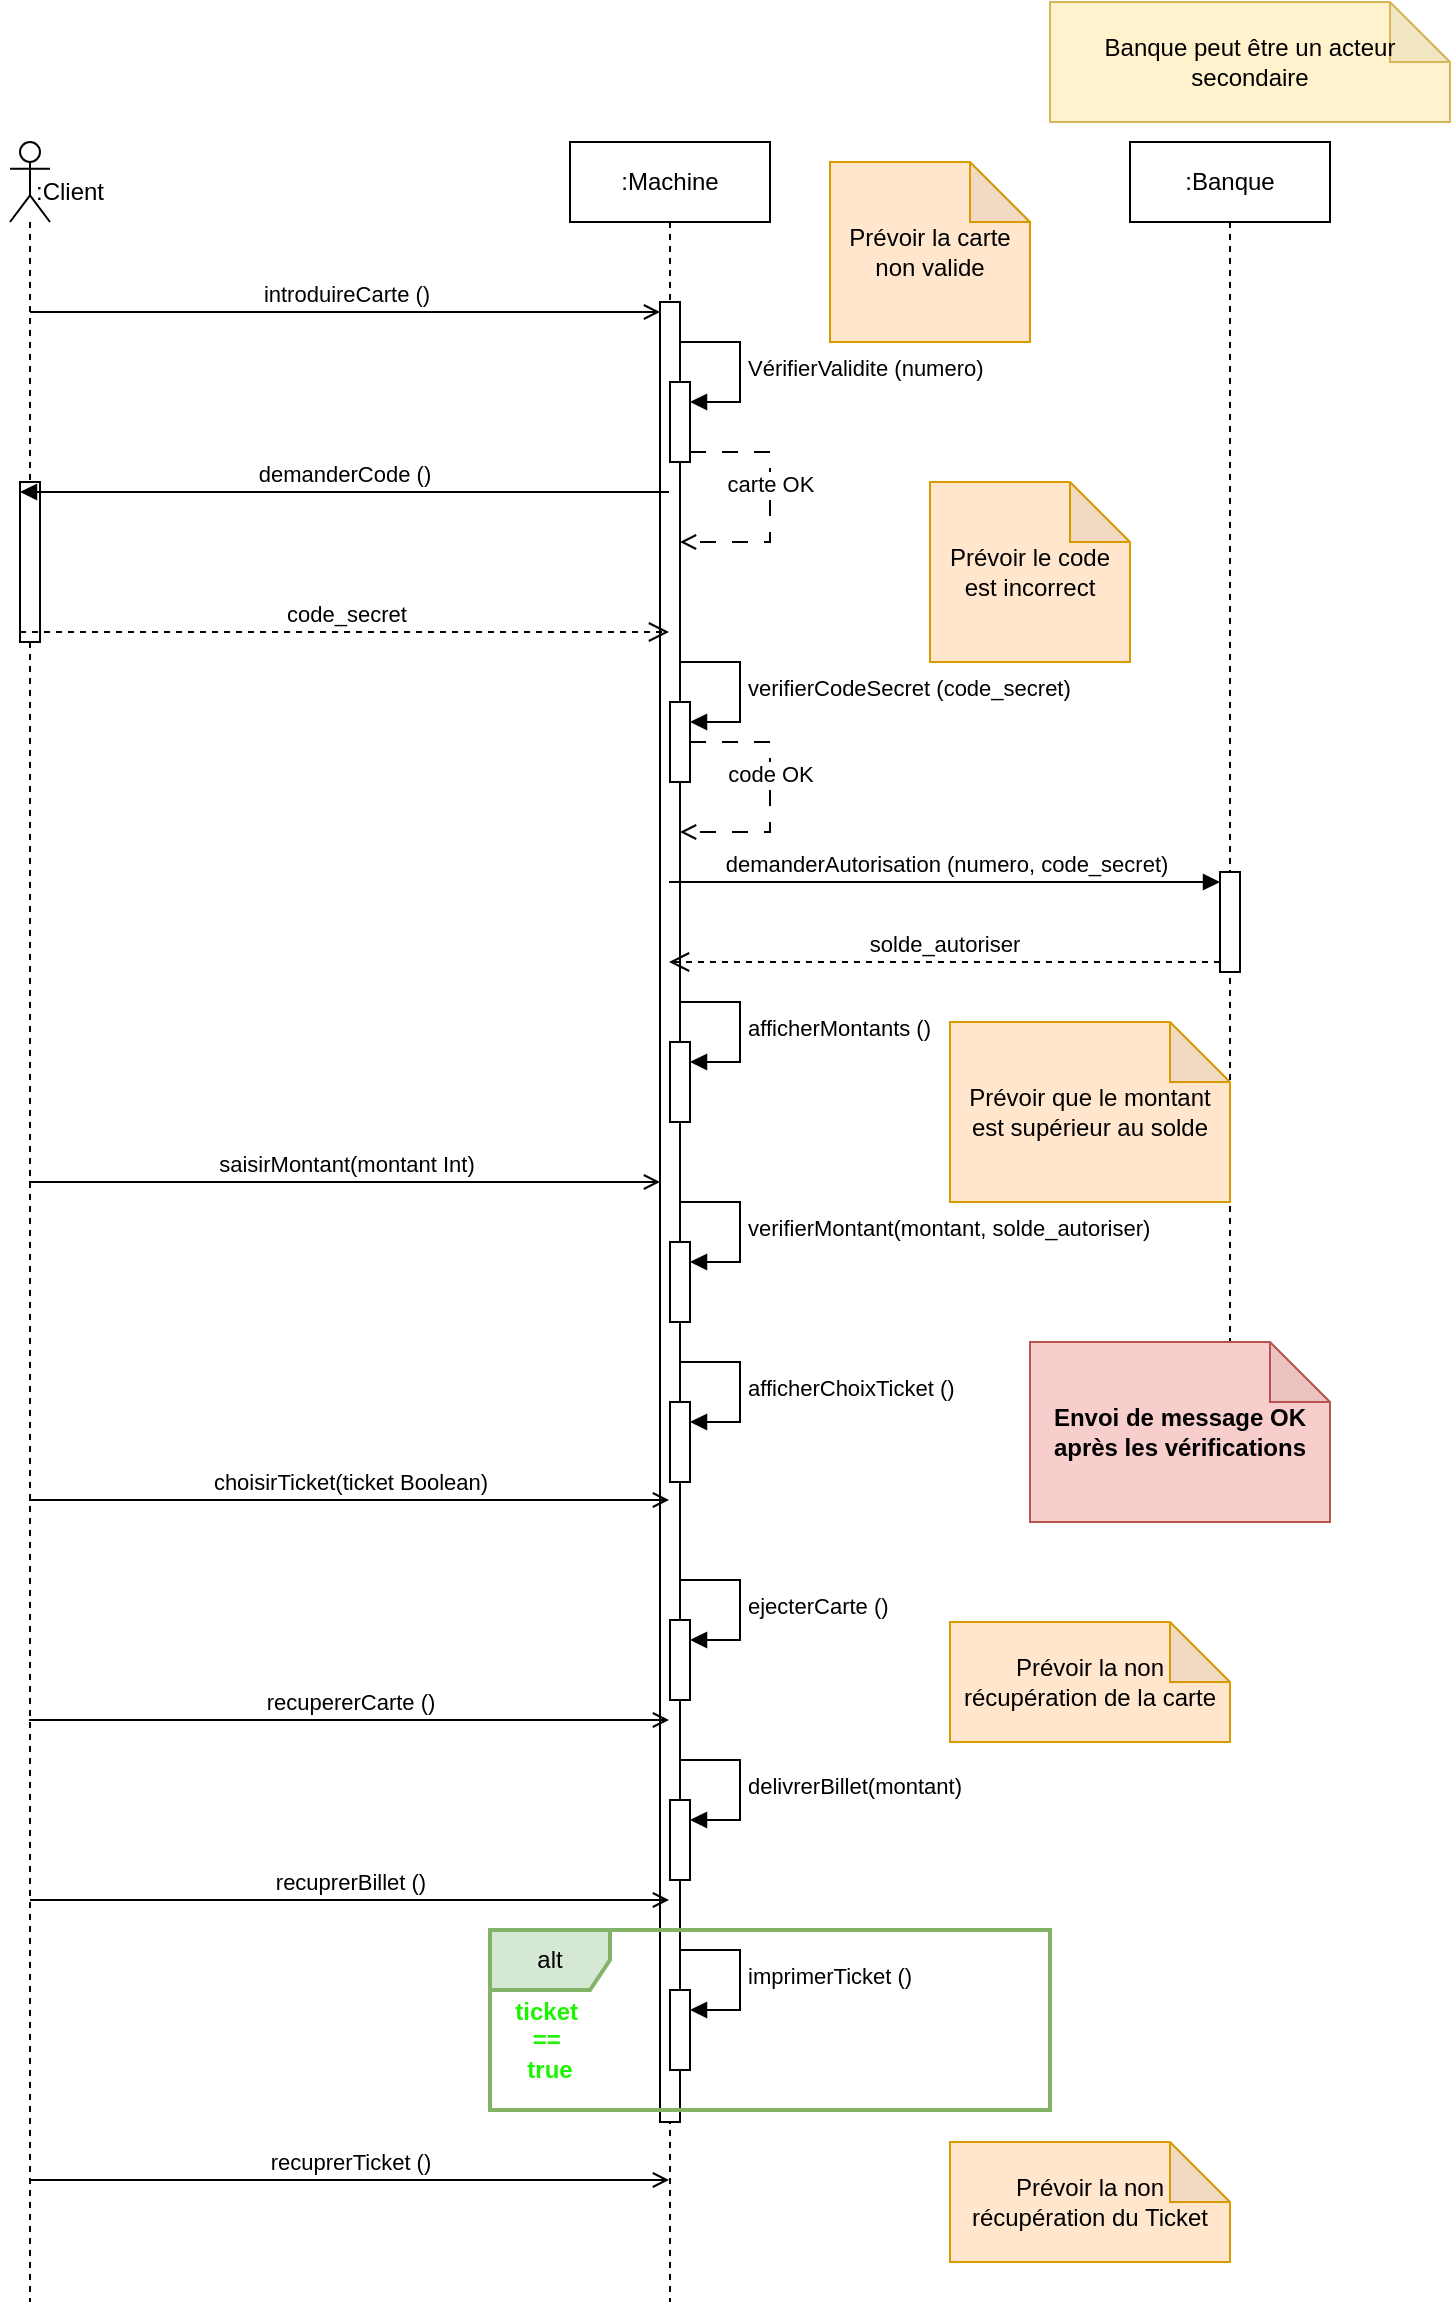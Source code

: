 <mxfile version="27.0.6">
  <diagram name="Page-1" id="tAxS5WnO4Zglxma8KiiK">
    <mxGraphModel dx="525" dy="918" grid="1" gridSize="10" guides="1" tooltips="1" connect="1" arrows="1" fold="1" page="1" pageScale="1" pageWidth="827" pageHeight="1169" math="0" shadow="0">
      <root>
        <mxCell id="0" />
        <mxCell id="1" parent="0" />
        <mxCell id="MTxBIC-41gyzcu3u_ZrO-2" value="" style="shape=umlLifeline;perimeter=lifelinePerimeter;whiteSpace=wrap;html=1;container=1;dropTarget=0;collapsible=0;recursiveResize=0;outlineConnect=0;portConstraint=eastwest;newEdgeStyle={&quot;curved&quot;:0,&quot;rounded&quot;:0};participant=umlActor;" parent="1" vertex="1">
          <mxGeometry x="90" y="80" width="20" height="1080" as="geometry" />
        </mxCell>
        <mxCell id="MTxBIC-41gyzcu3u_ZrO-11" value="" style="html=1;points=[[0,0,0,0,5],[0,1,0,0,-5],[1,0,0,0,5],[1,1,0,0,-5]];perimeter=orthogonalPerimeter;outlineConnect=0;targetShapes=umlLifeline;portConstraint=eastwest;newEdgeStyle={&quot;curved&quot;:0,&quot;rounded&quot;:0};" parent="MTxBIC-41gyzcu3u_ZrO-2" vertex="1">
          <mxGeometry x="5" y="170" width="10" height="80" as="geometry" />
        </mxCell>
        <mxCell id="MTxBIC-41gyzcu3u_ZrO-3" value=":Machine" style="shape=umlLifeline;perimeter=lifelinePerimeter;whiteSpace=wrap;html=1;container=1;dropTarget=0;collapsible=0;recursiveResize=0;outlineConnect=0;portConstraint=eastwest;newEdgeStyle={&quot;curved&quot;:0,&quot;rounded&quot;:0};" parent="1" vertex="1">
          <mxGeometry x="370" y="80" width="100" height="1080" as="geometry" />
        </mxCell>
        <mxCell id="MTxBIC-41gyzcu3u_ZrO-8" value="" style="html=1;points=[[0,0,0,0,5],[0,1,0,0,-5],[1,0,0,0,5],[1,1,0,0,-5]];perimeter=orthogonalPerimeter;outlineConnect=0;targetShapes=umlLifeline;portConstraint=eastwest;newEdgeStyle={&quot;curved&quot;:0,&quot;rounded&quot;:0};" parent="MTxBIC-41gyzcu3u_ZrO-3" vertex="1">
          <mxGeometry x="45" y="80" width="10" height="910" as="geometry" />
        </mxCell>
        <mxCell id="MTxBIC-41gyzcu3u_ZrO-9" value="" style="html=1;points=[[0,0,0,0,5],[0,1,0,0,-5],[1,0,0,0,5],[1,1,0,0,-5]];perimeter=orthogonalPerimeter;outlineConnect=0;targetShapes=umlLifeline;portConstraint=eastwest;newEdgeStyle={&quot;curved&quot;:0,&quot;rounded&quot;:0};" parent="MTxBIC-41gyzcu3u_ZrO-3" vertex="1">
          <mxGeometry x="50" y="120" width="10" height="40" as="geometry" />
        </mxCell>
        <mxCell id="MTxBIC-41gyzcu3u_ZrO-10" value="VérifierValidite (numero)" style="html=1;align=left;spacingLeft=2;endArrow=block;rounded=0;edgeStyle=orthogonalEdgeStyle;curved=0;rounded=0;" parent="MTxBIC-41gyzcu3u_ZrO-3" target="MTxBIC-41gyzcu3u_ZrO-9" edge="1">
          <mxGeometry relative="1" as="geometry">
            <mxPoint x="55" y="100" as="sourcePoint" />
            <Array as="points">
              <mxPoint x="85" y="130" />
            </Array>
          </mxGeometry>
        </mxCell>
        <mxCell id="MTxBIC-41gyzcu3u_ZrO-14" value="" style="html=1;points=[[0,0,0,0,5],[0,1,0,0,-5],[1,0,0,0,5],[1,1,0,0,-5]];perimeter=orthogonalPerimeter;outlineConnect=0;targetShapes=umlLifeline;portConstraint=eastwest;newEdgeStyle={&quot;curved&quot;:0,&quot;rounded&quot;:0};" parent="MTxBIC-41gyzcu3u_ZrO-3" vertex="1">
          <mxGeometry x="50" y="280" width="10" height="40" as="geometry" />
        </mxCell>
        <mxCell id="MTxBIC-41gyzcu3u_ZrO-15" value="verifierCodeSecret (code_secret)" style="html=1;align=left;spacingLeft=2;endArrow=block;rounded=0;edgeStyle=orthogonalEdgeStyle;curved=0;rounded=0;" parent="MTxBIC-41gyzcu3u_ZrO-3" target="MTxBIC-41gyzcu3u_ZrO-14" edge="1">
          <mxGeometry relative="1" as="geometry">
            <mxPoint x="55" y="260" as="sourcePoint" />
            <Array as="points">
              <mxPoint x="85" y="290" />
            </Array>
          </mxGeometry>
        </mxCell>
        <mxCell id="MTxBIC-41gyzcu3u_ZrO-22" value="" style="html=1;points=[[0,0,0,0,5],[0,1,0,0,-5],[1,0,0,0,5],[1,1,0,0,-5]];perimeter=orthogonalPerimeter;outlineConnect=0;targetShapes=umlLifeline;portConstraint=eastwest;newEdgeStyle={&quot;curved&quot;:0,&quot;rounded&quot;:0};" parent="MTxBIC-41gyzcu3u_ZrO-3" vertex="1">
          <mxGeometry x="50" y="550" width="10" height="40" as="geometry" />
        </mxCell>
        <mxCell id="MTxBIC-41gyzcu3u_ZrO-23" value="verifierMontant(montant, solde_autoriser)&amp;nbsp;" style="html=1;align=left;spacingLeft=2;endArrow=block;rounded=0;edgeStyle=orthogonalEdgeStyle;curved=0;rounded=0;" parent="MTxBIC-41gyzcu3u_ZrO-3" target="MTxBIC-41gyzcu3u_ZrO-22" edge="1">
          <mxGeometry relative="1" as="geometry">
            <mxPoint x="55" y="530" as="sourcePoint" />
            <Array as="points">
              <mxPoint x="85" y="560" />
            </Array>
          </mxGeometry>
        </mxCell>
        <mxCell id="MTxBIC-41gyzcu3u_ZrO-28" value="" style="html=1;points=[[0,0,0,0,5],[0,1,0,0,-5],[1,0,0,0,5],[1,1,0,0,-5]];perimeter=orthogonalPerimeter;outlineConnect=0;targetShapes=umlLifeline;portConstraint=eastwest;newEdgeStyle={&quot;curved&quot;:0,&quot;rounded&quot;:0};" parent="MTxBIC-41gyzcu3u_ZrO-3" vertex="1">
          <mxGeometry x="50" y="924" width="10" height="40" as="geometry" />
        </mxCell>
        <mxCell id="MTxBIC-41gyzcu3u_ZrO-29" value="imprimerTicket ()" style="html=1;align=left;spacingLeft=2;endArrow=block;rounded=0;edgeStyle=orthogonalEdgeStyle;curved=0;rounded=0;" parent="MTxBIC-41gyzcu3u_ZrO-3" target="MTxBIC-41gyzcu3u_ZrO-28" edge="1">
          <mxGeometry relative="1" as="geometry">
            <mxPoint x="55" y="904" as="sourcePoint" />
            <Array as="points">
              <mxPoint x="85" y="934" />
            </Array>
          </mxGeometry>
        </mxCell>
        <mxCell id="MTxBIC-41gyzcu3u_ZrO-32" value="" style="html=1;points=[[0,0,0,0,5],[0,1,0,0,-5],[1,0,0,0,5],[1,1,0,0,-5]];perimeter=orthogonalPerimeter;outlineConnect=0;targetShapes=umlLifeline;portConstraint=eastwest;newEdgeStyle={&quot;curved&quot;:0,&quot;rounded&quot;:0};" parent="MTxBIC-41gyzcu3u_ZrO-3" vertex="1">
          <mxGeometry x="50" y="739" width="10" height="40" as="geometry" />
        </mxCell>
        <mxCell id="MTxBIC-41gyzcu3u_ZrO-33" value="ejecterCarte ()" style="html=1;align=left;spacingLeft=2;endArrow=block;rounded=0;edgeStyle=orthogonalEdgeStyle;curved=0;rounded=0;" parent="MTxBIC-41gyzcu3u_ZrO-3" target="MTxBIC-41gyzcu3u_ZrO-32" edge="1">
          <mxGeometry relative="1" as="geometry">
            <mxPoint x="55" y="719" as="sourcePoint" />
            <Array as="points">
              <mxPoint x="85" y="749" />
            </Array>
          </mxGeometry>
        </mxCell>
        <mxCell id="0fCRNWsEfyekTMdkp-KH-1" value="" style="html=1;points=[[0,0,0,0,5],[0,1,0,0,-5],[1,0,0,0,5],[1,1,0,0,-5]];perimeter=orthogonalPerimeter;outlineConnect=0;targetShapes=umlLifeline;portConstraint=eastwest;newEdgeStyle={&quot;curved&quot;:0,&quot;rounded&quot;:0};" parent="MTxBIC-41gyzcu3u_ZrO-3" vertex="1">
          <mxGeometry x="50" y="829" width="10" height="40" as="geometry" />
        </mxCell>
        <mxCell id="0fCRNWsEfyekTMdkp-KH-2" value="delivrerBillet(montant)" style="html=1;align=left;spacingLeft=2;endArrow=block;rounded=0;edgeStyle=orthogonalEdgeStyle;curved=0;rounded=0;" parent="MTxBIC-41gyzcu3u_ZrO-3" target="0fCRNWsEfyekTMdkp-KH-1" edge="1">
          <mxGeometry relative="1" as="geometry">
            <mxPoint x="55" y="809" as="sourcePoint" />
            <Array as="points">
              <mxPoint x="85" y="839" />
            </Array>
          </mxGeometry>
        </mxCell>
        <mxCell id="0fCRNWsEfyekTMdkp-KH-5" value="" style="html=1;points=[[0,0,0,0,5],[0,1,0,0,-5],[1,0,0,0,5],[1,1,0,0,-5]];perimeter=orthogonalPerimeter;outlineConnect=0;targetShapes=umlLifeline;portConstraint=eastwest;newEdgeStyle={&quot;curved&quot;:0,&quot;rounded&quot;:0};" parent="MTxBIC-41gyzcu3u_ZrO-3" vertex="1">
          <mxGeometry x="50" y="450" width="10" height="40" as="geometry" />
        </mxCell>
        <mxCell id="0fCRNWsEfyekTMdkp-KH-6" value="afficherMontants ()" style="html=1;align=left;spacingLeft=2;endArrow=block;rounded=0;edgeStyle=orthogonalEdgeStyle;curved=0;rounded=0;" parent="MTxBIC-41gyzcu3u_ZrO-3" target="0fCRNWsEfyekTMdkp-KH-5" edge="1">
          <mxGeometry relative="1" as="geometry">
            <mxPoint x="55" y="430" as="sourcePoint" />
            <Array as="points">
              <mxPoint x="85" y="460" />
            </Array>
          </mxGeometry>
        </mxCell>
        <mxCell id="TnW1kgTgAkaIrPSgYHic-5" value="" style="html=1;points=[[0,0,0,0,5],[0,1,0,0,-5],[1,0,0,0,5],[1,1,0,0,-5]];perimeter=orthogonalPerimeter;outlineConnect=0;targetShapes=umlLifeline;portConstraint=eastwest;newEdgeStyle={&quot;curved&quot;:0,&quot;rounded&quot;:0};" vertex="1" parent="MTxBIC-41gyzcu3u_ZrO-3">
          <mxGeometry x="50" y="630" width="10" height="40" as="geometry" />
        </mxCell>
        <mxCell id="TnW1kgTgAkaIrPSgYHic-6" value="afficherChoixTicket ()" style="html=1;align=left;spacingLeft=2;endArrow=block;rounded=0;edgeStyle=orthogonalEdgeStyle;curved=0;rounded=0;" edge="1" target="TnW1kgTgAkaIrPSgYHic-5" parent="MTxBIC-41gyzcu3u_ZrO-3">
          <mxGeometry relative="1" as="geometry">
            <mxPoint x="55" y="610" as="sourcePoint" />
            <Array as="points">
              <mxPoint x="85" y="640" />
            </Array>
          </mxGeometry>
        </mxCell>
        <mxCell id="TnW1kgTgAkaIrPSgYHic-10" value="carte OK" style="html=1;verticalAlign=bottom;endArrow=open;curved=0;rounded=0;exitX=1;exitY=1;exitDx=0;exitDy=-5;exitPerimeter=0;endFill=0;dashed=1;dashPattern=8 8;" edge="1" parent="MTxBIC-41gyzcu3u_ZrO-3" source="MTxBIC-41gyzcu3u_ZrO-9" target="MTxBIC-41gyzcu3u_ZrO-8">
          <mxGeometry width="80" relative="1" as="geometry">
            <mxPoint x="-50" y="280" as="sourcePoint" />
            <mxPoint x="30" y="280" as="targetPoint" />
            <Array as="points">
              <mxPoint x="100" y="155" />
              <mxPoint x="100" y="200" />
            </Array>
          </mxGeometry>
        </mxCell>
        <mxCell id="MTxBIC-41gyzcu3u_ZrO-5" value=":Banque" style="shape=umlLifeline;perimeter=lifelinePerimeter;whiteSpace=wrap;html=1;container=1;dropTarget=0;collapsible=0;recursiveResize=0;outlineConnect=0;portConstraint=eastwest;newEdgeStyle={&quot;curved&quot;:0,&quot;rounded&quot;:0};" parent="1" vertex="1">
          <mxGeometry x="650" y="80" width="100" height="600" as="geometry" />
        </mxCell>
        <mxCell id="MTxBIC-41gyzcu3u_ZrO-18" value="" style="html=1;points=[[0,0,0,0,5],[0,1,0,0,-5],[1,0,0,0,5],[1,1,0,0,-5]];perimeter=orthogonalPerimeter;outlineConnect=0;targetShapes=umlLifeline;portConstraint=eastwest;newEdgeStyle={&quot;curved&quot;:0,&quot;rounded&quot;:0};" parent="MTxBIC-41gyzcu3u_ZrO-5" vertex="1">
          <mxGeometry x="45" y="365" width="10" height="50" as="geometry" />
        </mxCell>
        <mxCell id="MTxBIC-41gyzcu3u_ZrO-7" value="introduireCarte ()" style="html=1;verticalAlign=bottom;endArrow=open;curved=0;rounded=0;entryX=0;entryY=0;entryDx=0;entryDy=5;entryPerimeter=0;endFill=0;" parent="1" source="MTxBIC-41gyzcu3u_ZrO-2" target="MTxBIC-41gyzcu3u_ZrO-8" edge="1">
          <mxGeometry width="80" relative="1" as="geometry">
            <mxPoint x="170" y="220" as="sourcePoint" />
            <mxPoint x="335" y="205" as="targetPoint" />
          </mxGeometry>
        </mxCell>
        <mxCell id="MTxBIC-41gyzcu3u_ZrO-12" value="demanderCode ()" style="html=1;verticalAlign=bottom;endArrow=block;curved=0;rounded=0;entryX=0;entryY=0;entryDx=0;entryDy=5;" parent="1" source="MTxBIC-41gyzcu3u_ZrO-3" target="MTxBIC-41gyzcu3u_ZrO-11" edge="1">
          <mxGeometry relative="1" as="geometry">
            <mxPoint x="160" y="255" as="sourcePoint" />
          </mxGeometry>
        </mxCell>
        <mxCell id="MTxBIC-41gyzcu3u_ZrO-13" value="code_secret" style="html=1;verticalAlign=bottom;endArrow=open;dashed=1;endSize=8;curved=0;rounded=0;exitX=0;exitY=1;exitDx=0;exitDy=-5;" parent="1" source="MTxBIC-41gyzcu3u_ZrO-11" target="MTxBIC-41gyzcu3u_ZrO-3" edge="1">
          <mxGeometry relative="1" as="geometry">
            <mxPoint x="160" y="325" as="targetPoint" />
          </mxGeometry>
        </mxCell>
        <mxCell id="MTxBIC-41gyzcu3u_ZrO-19" value="demanderAutorisation (numero, code_secret)" style="html=1;verticalAlign=bottom;endArrow=block;curved=0;rounded=0;entryX=0;entryY=0;entryDx=0;entryDy=5;" parent="1" target="MTxBIC-41gyzcu3u_ZrO-18" edge="1">
          <mxGeometry relative="1" as="geometry">
            <mxPoint x="419.5" y="450" as="sourcePoint" />
          </mxGeometry>
        </mxCell>
        <mxCell id="MTxBIC-41gyzcu3u_ZrO-20" value="solde_autoriser" style="html=1;verticalAlign=bottom;endArrow=open;dashed=1;endSize=8;curved=0;rounded=0;exitX=0;exitY=1;exitDx=0;exitDy=-5;" parent="1" source="MTxBIC-41gyzcu3u_ZrO-18" edge="1">
          <mxGeometry relative="1" as="geometry">
            <mxPoint x="419.5" y="490" as="targetPoint" />
          </mxGeometry>
        </mxCell>
        <mxCell id="MTxBIC-41gyzcu3u_ZrO-21" value="saisirMontant(montant Int)" style="html=1;verticalAlign=bottom;endArrow=open;curved=0;rounded=0;endFill=0;" parent="1" edge="1">
          <mxGeometry width="80" relative="1" as="geometry">
            <mxPoint x="99.5" y="600" as="sourcePoint" />
            <mxPoint x="415" y="600" as="targetPoint" />
          </mxGeometry>
        </mxCell>
        <mxCell id="MTxBIC-41gyzcu3u_ZrO-25" value="choisirTicket(ticket Boolean)" style="html=1;verticalAlign=bottom;endArrow=open;curved=0;rounded=0;endFill=0;" parent="1" edge="1">
          <mxGeometry width="80" relative="1" as="geometry">
            <mxPoint x="99.5" y="759" as="sourcePoint" />
            <mxPoint x="419.5" y="759" as="targetPoint" />
          </mxGeometry>
        </mxCell>
        <mxCell id="MTxBIC-41gyzcu3u_ZrO-30" value="alt" style="shape=umlFrame;whiteSpace=wrap;html=1;pointerEvents=0;fillColor=#d5e8d4;strokeColor=#82b366;strokeWidth=2;" parent="1" vertex="1">
          <mxGeometry x="330" y="974" width="280" height="90" as="geometry" />
        </mxCell>
        <mxCell id="MTxBIC-41gyzcu3u_ZrO-31" value="&lt;font style=&quot;color: light-dark(rgb(29, 245, 0), rgb(237, 237, 237));&quot;&gt;&lt;b&gt;ticket&amp;nbsp;&lt;/b&gt;&lt;/font&gt;&lt;div&gt;&lt;font style=&quot;color: light-dark(rgb(29, 245, 0), rgb(237, 237, 237));&quot;&gt;&lt;b&gt;==&amp;nbsp;&lt;/b&gt;&lt;/font&gt;&lt;/div&gt;&lt;div&gt;&lt;font style=&quot;color: light-dark(rgb(29, 245, 0), rgb(237, 237, 237));&quot;&gt;&lt;b&gt;true&lt;/b&gt;&lt;/font&gt;&lt;/div&gt;" style="text;html=1;align=center;verticalAlign=middle;whiteSpace=wrap;rounded=0;" parent="1" vertex="1">
          <mxGeometry x="330" y="1014" width="60" height="30" as="geometry" />
        </mxCell>
        <mxCell id="MTxBIC-41gyzcu3u_ZrO-35" value="recupererCarte ()" style="html=1;verticalAlign=bottom;endArrow=open;curved=0;rounded=0;endFill=0;" parent="1" edge="1">
          <mxGeometry width="80" relative="1" as="geometry">
            <mxPoint x="99.5" y="869" as="sourcePoint" />
            <mxPoint x="419.5" y="869" as="targetPoint" />
          </mxGeometry>
        </mxCell>
        <mxCell id="0fCRNWsEfyekTMdkp-KH-3" value="recuprerBillet ()" style="html=1;verticalAlign=bottom;endArrow=open;curved=0;rounded=0;endFill=0;" parent="1" edge="1">
          <mxGeometry width="80" relative="1" as="geometry">
            <mxPoint x="100" y="959" as="sourcePoint" />
            <mxPoint x="419.5" y="959" as="targetPoint" />
          </mxGeometry>
        </mxCell>
        <mxCell id="0fCRNWsEfyekTMdkp-KH-4" value="recuprerTicket ()" style="html=1;verticalAlign=bottom;endArrow=open;curved=0;rounded=0;endFill=0;" parent="1" edge="1">
          <mxGeometry width="80" relative="1" as="geometry">
            <mxPoint x="100" y="1099" as="sourcePoint" />
            <mxPoint x="419.5" y="1099" as="targetPoint" />
          </mxGeometry>
        </mxCell>
        <mxCell id="TnW1kgTgAkaIrPSgYHic-1" value="Prévoir la carte non valide" style="shape=note;whiteSpace=wrap;html=1;backgroundOutline=1;darkOpacity=0.05;fillColor=#ffe6cc;strokeColor=#d79b00;" vertex="1" parent="1">
          <mxGeometry x="500" y="90" width="100" height="90" as="geometry" />
        </mxCell>
        <mxCell id="TnW1kgTgAkaIrPSgYHic-2" value="Prévoir le code est incorrect" style="shape=note;whiteSpace=wrap;html=1;backgroundOutline=1;darkOpacity=0.05;fillColor=#ffe6cc;strokeColor=#d79b00;" vertex="1" parent="1">
          <mxGeometry x="550" y="250" width="100" height="90" as="geometry" />
        </mxCell>
        <mxCell id="TnW1kgTgAkaIrPSgYHic-3" value="Banque peut être un acteur secondaire" style="shape=note;whiteSpace=wrap;html=1;backgroundOutline=1;darkOpacity=0.05;fillColor=#fff2cc;strokeColor=#d6b656;" vertex="1" parent="1">
          <mxGeometry x="610" y="10" width="200" height="60" as="geometry" />
        </mxCell>
        <mxCell id="TnW1kgTgAkaIrPSgYHic-4" value="Prévoir que le montant est supérieur au solde" style="shape=note;whiteSpace=wrap;html=1;backgroundOutline=1;darkOpacity=0.05;fillColor=#ffe6cc;strokeColor=#d79b00;" vertex="1" parent="1">
          <mxGeometry x="560" y="520" width="140" height="90" as="geometry" />
        </mxCell>
        <mxCell id="TnW1kgTgAkaIrPSgYHic-7" value="Prévoir la non récupération de la carte" style="shape=note;whiteSpace=wrap;html=1;backgroundOutline=1;darkOpacity=0.05;fillColor=#ffe6cc;strokeColor=#d79b00;" vertex="1" parent="1">
          <mxGeometry x="560" y="820" width="140" height="60" as="geometry" />
        </mxCell>
        <mxCell id="TnW1kgTgAkaIrPSgYHic-8" value="Prévoir la non récupération du Ticket" style="shape=note;whiteSpace=wrap;html=1;backgroundOutline=1;darkOpacity=0.05;fillColor=#ffe6cc;strokeColor=#d79b00;" vertex="1" parent="1">
          <mxGeometry x="560" y="1080" width="140" height="60" as="geometry" />
        </mxCell>
        <mxCell id="TnW1kgTgAkaIrPSgYHic-9" value=":Client" style="text;html=1;align=center;verticalAlign=middle;whiteSpace=wrap;rounded=0;" vertex="1" parent="1">
          <mxGeometry x="90" y="90" width="60" height="30" as="geometry" />
        </mxCell>
        <mxCell id="TnW1kgTgAkaIrPSgYHic-12" value="code OK" style="html=1;verticalAlign=bottom;endArrow=open;curved=0;rounded=0;exitX=1;exitY=1;exitDx=0;exitDy=-5;exitPerimeter=0;endFill=0;dashed=1;dashPattern=8 8;" edge="1" parent="1">
          <mxGeometry width="80" relative="1" as="geometry">
            <mxPoint x="430" y="380" as="sourcePoint" />
            <mxPoint x="425" y="425" as="targetPoint" />
            <Array as="points">
              <mxPoint x="470" y="380" />
              <mxPoint x="470" y="425" />
            </Array>
          </mxGeometry>
        </mxCell>
        <mxCell id="TnW1kgTgAkaIrPSgYHic-13" value="&lt;b&gt;Envoi de message OK après les vérifications&lt;/b&gt;" style="shape=note;whiteSpace=wrap;html=1;backgroundOutline=1;darkOpacity=0.05;fillColor=#f8cecc;strokeColor=#b85450;" vertex="1" parent="1">
          <mxGeometry x="600" y="680" width="150" height="90" as="geometry" />
        </mxCell>
      </root>
    </mxGraphModel>
  </diagram>
</mxfile>
